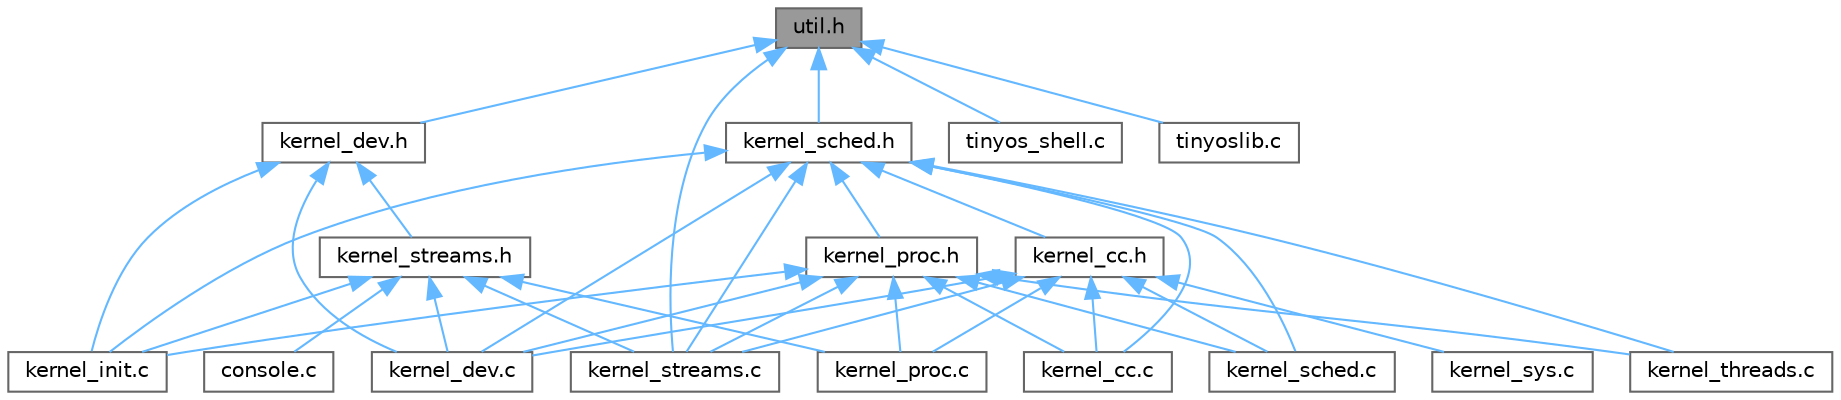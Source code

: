 digraph "util.h"
{
 // LATEX_PDF_SIZE
  bgcolor="transparent";
  edge [fontname=Helvetica,fontsize=10,labelfontname=Helvetica,labelfontsize=10];
  node [fontname=Helvetica,fontsize=10,shape=box,height=0.2,width=0.4];
  Node1 [label="util.h",height=0.2,width=0.4,color="gray40", fillcolor="grey60", style="filled", fontcolor="black",tooltip="Tinyos utility code."];
  Node1 -> Node2 [dir="back",color="steelblue1",style="solid"];
  Node2 [label="kernel_dev.h",height=0.2,width=0.4,color="grey40", fillcolor="white", style="filled",URL="$kernel__dev_8h.html",tooltip="Device management."];
  Node2 -> Node3 [dir="back",color="steelblue1",style="solid"];
  Node3 [label="kernel_dev.c",height=0.2,width=0.4,color="grey40", fillcolor="white", style="filled",URL="$kernel__dev_8c_source.html",tooltip=" "];
  Node2 -> Node4 [dir="back",color="steelblue1",style="solid"];
  Node4 [label="kernel_init.c",height=0.2,width=0.4,color="grey40", fillcolor="white", style="filled",URL="$kernel__init_8c_source.html",tooltip=" "];
  Node2 -> Node5 [dir="back",color="steelblue1",style="solid"];
  Node5 [label="kernel_streams.h",height=0.2,width=0.4,color="grey40", fillcolor="white", style="filled",URL="$kernel__streams_8h.html",tooltip="Support for I/O streams."];
  Node5 -> Node6 [dir="back",color="steelblue1",style="solid"];
  Node6 [label="console.c",height=0.2,width=0.4,color="grey40", fillcolor="white", style="filled",URL="$console_8c_source.html",tooltip=" "];
  Node5 -> Node3 [dir="back",color="steelblue1",style="solid"];
  Node5 -> Node4 [dir="back",color="steelblue1",style="solid"];
  Node5 -> Node7 [dir="back",color="steelblue1",style="solid"];
  Node7 [label="kernel_proc.c",height=0.2,width=0.4,color="grey40", fillcolor="white", style="filled",URL="$kernel__proc_8c_source.html",tooltip=" "];
  Node5 -> Node8 [dir="back",color="steelblue1",style="solid"];
  Node8 [label="kernel_streams.c",height=0.2,width=0.4,color="grey40", fillcolor="white", style="filled",URL="$kernel__streams_8c_source.html",tooltip=" "];
  Node1 -> Node9 [dir="back",color="steelblue1",style="solid"];
  Node9 [label="kernel_sched.h",height=0.2,width=0.4,color="grey40", fillcolor="white", style="filled",URL="$kernel__sched_8h.html",tooltip="TinyOS kernel: The Scheduler API."];
  Node9 -> Node10 [dir="back",color="steelblue1",style="solid"];
  Node10 [label="kernel_cc.c",height=0.2,width=0.4,color="grey40", fillcolor="white", style="filled",URL="$kernel__cc_8c.html",tooltip="The implementation for concurrency control ."];
  Node9 -> Node11 [dir="back",color="steelblue1",style="solid"];
  Node11 [label="kernel_cc.h",height=0.2,width=0.4,color="grey40", fillcolor="white", style="filled",URL="$kernel__cc_8h.html",tooltip="Concurrency and preemption control API."];
  Node11 -> Node10 [dir="back",color="steelblue1",style="solid"];
  Node11 -> Node3 [dir="back",color="steelblue1",style="solid"];
  Node11 -> Node7 [dir="back",color="steelblue1",style="solid"];
  Node11 -> Node12 [dir="back",color="steelblue1",style="solid"];
  Node12 [label="kernel_sched.c",height=0.2,width=0.4,color="grey40", fillcolor="white", style="filled",URL="$kernel__sched_8c_source.html",tooltip=" "];
  Node11 -> Node8 [dir="back",color="steelblue1",style="solid"];
  Node11 -> Node13 [dir="back",color="steelblue1",style="solid"];
  Node13 [label="kernel_sys.c",height=0.2,width=0.4,color="grey40", fillcolor="white", style="filled",URL="$kernel__sys_8c_source.html",tooltip=" "];
  Node9 -> Node3 [dir="back",color="steelblue1",style="solid"];
  Node9 -> Node4 [dir="back",color="steelblue1",style="solid"];
  Node9 -> Node14 [dir="back",color="steelblue1",style="solid"];
  Node14 [label="kernel_proc.h",height=0.2,width=0.4,color="grey40", fillcolor="white", style="filled",URL="$kernel__proc_8h.html",tooltip="The process table and process management."];
  Node14 -> Node10 [dir="back",color="steelblue1",style="solid"];
  Node14 -> Node3 [dir="back",color="steelblue1",style="solid"];
  Node14 -> Node4 [dir="back",color="steelblue1",style="solid"];
  Node14 -> Node7 [dir="back",color="steelblue1",style="solid"];
  Node14 -> Node12 [dir="back",color="steelblue1",style="solid"];
  Node14 -> Node8 [dir="back",color="steelblue1",style="solid"];
  Node14 -> Node15 [dir="back",color="steelblue1",style="solid"];
  Node15 [label="kernel_threads.c",height=0.2,width=0.4,color="grey40", fillcolor="white", style="filled",URL="$kernel__threads_8c_source.html",tooltip=" "];
  Node9 -> Node12 [dir="back",color="steelblue1",style="solid"];
  Node9 -> Node8 [dir="back",color="steelblue1",style="solid"];
  Node9 -> Node15 [dir="back",color="steelblue1",style="solid"];
  Node1 -> Node8 [dir="back",color="steelblue1",style="solid"];
  Node1 -> Node16 [dir="back",color="steelblue1",style="solid"];
  Node16 [label="tinyos_shell.c",height=0.2,width=0.4,color="grey40", fillcolor="white", style="filled",URL="$tinyos__shell_8c_source.html",tooltip=" "];
  Node1 -> Node17 [dir="back",color="steelblue1",style="solid"];
  Node17 [label="tinyoslib.c",height=0.2,width=0.4,color="grey40", fillcolor="white", style="filled",URL="$tinyoslib_8c_source.html",tooltip=" "];
}
